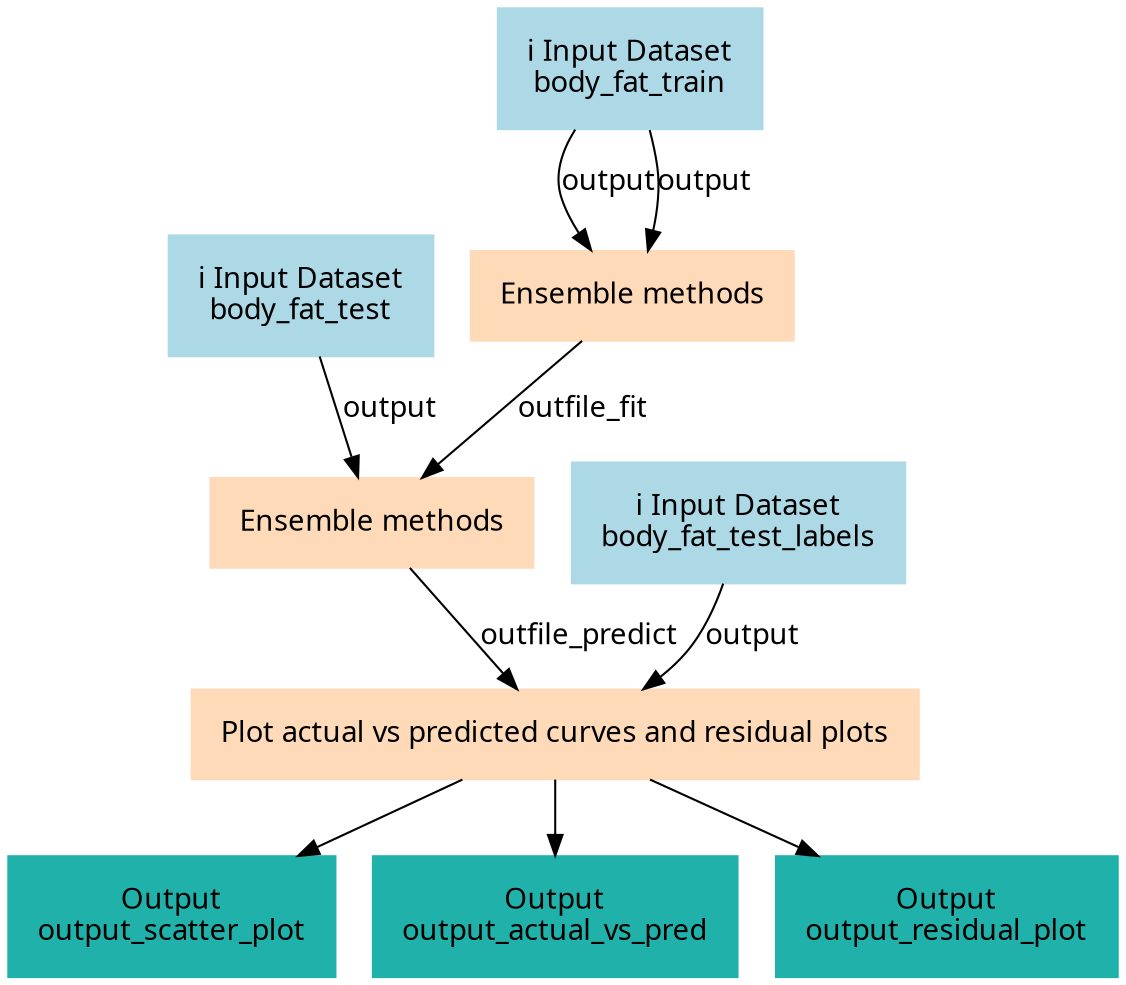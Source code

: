 digraph main {
  node [fontname="Atkinson Hyperlegible", shape=box, color=white,style=filled,color=peachpuff,margin="0.2,0.2"];
  edge [fontname="Atkinson Hyperlegible"];
  0[color=lightblue,label="ℹ️ Input Dataset\nbody_fat_test"]
  1[color=lightblue,label="ℹ️ Input Dataset\nbody_fat_train"]
  2[color=lightblue,label="ℹ️ Input Dataset\nbody_fat_test_labels"]
  3[label="Ensemble methods"]
  1 -> 3 [label="output"]
  1 -> 3 [label="output"]
  4[label="Ensemble methods"]
  0 -> 4 [label="output"]
  3 -> 4 [label="outfile_fit"]
  5[label="Plot actual vs predicted curves and residual plots"]
  4 -> 5 [label="outfile_predict"]
  2 -> 5 [label="output"]
  kcf1a5f94f79d4d13b142c3e20e25b658[color=lightseagreen,label="Output\noutput_scatter_plot"]
  5 -> kcf1a5f94f79d4d13b142c3e20e25b658
  ke86ba3fd3f854ba9ad664c1e5caa875a[color=lightseagreen,label="Output\noutput_actual_vs_pred"]
  5 -> ke86ba3fd3f854ba9ad664c1e5caa875a
  k2cbc04d3d2d94623b63d51f1b024d611[color=lightseagreen,label="Output\noutput_residual_plot"]
  5 -> k2cbc04d3d2d94623b63d51f1b024d611
}